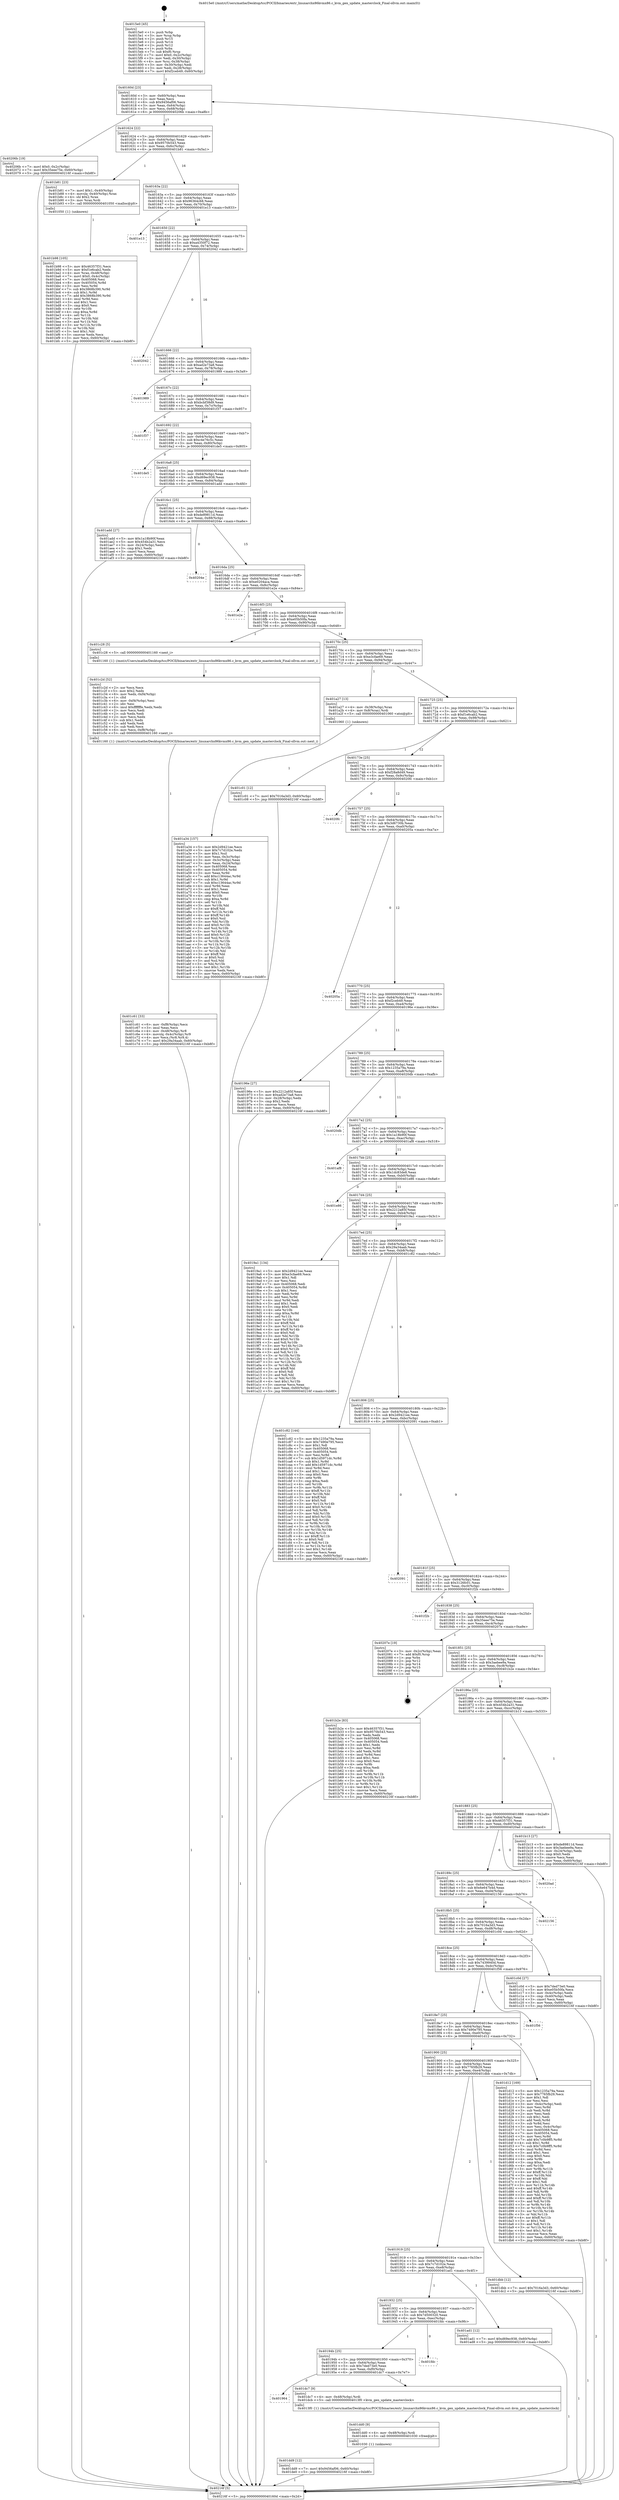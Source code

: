 digraph "0x4015e0" {
  label = "0x4015e0 (/mnt/c/Users/mathe/Desktop/tcc/POCII/binaries/extr_linuxarchx86kvmx86.c_kvm_gen_update_masterclock_Final-ollvm.out::main(0))"
  labelloc = "t"
  node[shape=record]

  Entry [label="",width=0.3,height=0.3,shape=circle,fillcolor=black,style=filled]
  "0x40160d" [label="{
     0x40160d [23]\l
     | [instrs]\l
     &nbsp;&nbsp;0x40160d \<+3\>: mov -0x60(%rbp),%eax\l
     &nbsp;&nbsp;0x401610 \<+2\>: mov %eax,%ecx\l
     &nbsp;&nbsp;0x401612 \<+6\>: sub $0x9456af06,%ecx\l
     &nbsp;&nbsp;0x401618 \<+3\>: mov %eax,-0x64(%rbp)\l
     &nbsp;&nbsp;0x40161b \<+3\>: mov %ecx,-0x68(%rbp)\l
     &nbsp;&nbsp;0x40161e \<+6\>: je 000000000040206b \<main+0xa8b\>\l
  }"]
  "0x40206b" [label="{
     0x40206b [19]\l
     | [instrs]\l
     &nbsp;&nbsp;0x40206b \<+7\>: movl $0x0,-0x2c(%rbp)\l
     &nbsp;&nbsp;0x402072 \<+7\>: movl $0x35eee75e,-0x60(%rbp)\l
     &nbsp;&nbsp;0x402079 \<+5\>: jmp 000000000040216f \<main+0xb8f\>\l
  }"]
  "0x401624" [label="{
     0x401624 [22]\l
     | [instrs]\l
     &nbsp;&nbsp;0x401624 \<+5\>: jmp 0000000000401629 \<main+0x49\>\l
     &nbsp;&nbsp;0x401629 \<+3\>: mov -0x64(%rbp),%eax\l
     &nbsp;&nbsp;0x40162c \<+5\>: sub $0x9570b543,%eax\l
     &nbsp;&nbsp;0x401631 \<+3\>: mov %eax,-0x6c(%rbp)\l
     &nbsp;&nbsp;0x401634 \<+6\>: je 0000000000401b81 \<main+0x5a1\>\l
  }"]
  Exit [label="",width=0.3,height=0.3,shape=circle,fillcolor=black,style=filled,peripheries=2]
  "0x401b81" [label="{
     0x401b81 [23]\l
     | [instrs]\l
     &nbsp;&nbsp;0x401b81 \<+7\>: movl $0x1,-0x40(%rbp)\l
     &nbsp;&nbsp;0x401b88 \<+4\>: movslq -0x40(%rbp),%rax\l
     &nbsp;&nbsp;0x401b8c \<+4\>: shl $0x2,%rax\l
     &nbsp;&nbsp;0x401b90 \<+3\>: mov %rax,%rdi\l
     &nbsp;&nbsp;0x401b93 \<+5\>: call 0000000000401050 \<malloc@plt\>\l
     | [calls]\l
     &nbsp;&nbsp;0x401050 \{1\} (unknown)\l
  }"]
  "0x40163a" [label="{
     0x40163a [22]\l
     | [instrs]\l
     &nbsp;&nbsp;0x40163a \<+5\>: jmp 000000000040163f \<main+0x5f\>\l
     &nbsp;&nbsp;0x40163f \<+3\>: mov -0x64(%rbp),%eax\l
     &nbsp;&nbsp;0x401642 \<+5\>: sub $0x96364c68,%eax\l
     &nbsp;&nbsp;0x401647 \<+3\>: mov %eax,-0x70(%rbp)\l
     &nbsp;&nbsp;0x40164a \<+6\>: je 0000000000401e13 \<main+0x833\>\l
  }"]
  "0x401dd9" [label="{
     0x401dd9 [12]\l
     | [instrs]\l
     &nbsp;&nbsp;0x401dd9 \<+7\>: movl $0x9456af06,-0x60(%rbp)\l
     &nbsp;&nbsp;0x401de0 \<+5\>: jmp 000000000040216f \<main+0xb8f\>\l
  }"]
  "0x401e13" [label="{
     0x401e13\l
  }", style=dashed]
  "0x401650" [label="{
     0x401650 [22]\l
     | [instrs]\l
     &nbsp;&nbsp;0x401650 \<+5\>: jmp 0000000000401655 \<main+0x75\>\l
     &nbsp;&nbsp;0x401655 \<+3\>: mov -0x64(%rbp),%eax\l
     &nbsp;&nbsp;0x401658 \<+5\>: sub $0xa4350f72,%eax\l
     &nbsp;&nbsp;0x40165d \<+3\>: mov %eax,-0x74(%rbp)\l
     &nbsp;&nbsp;0x401660 \<+6\>: je 0000000000402042 \<main+0xa62\>\l
  }"]
  "0x401dd0" [label="{
     0x401dd0 [9]\l
     | [instrs]\l
     &nbsp;&nbsp;0x401dd0 \<+4\>: mov -0x48(%rbp),%rdi\l
     &nbsp;&nbsp;0x401dd4 \<+5\>: call 0000000000401030 \<free@plt\>\l
     | [calls]\l
     &nbsp;&nbsp;0x401030 \{1\} (unknown)\l
  }"]
  "0x402042" [label="{
     0x402042\l
  }", style=dashed]
  "0x401666" [label="{
     0x401666 [22]\l
     | [instrs]\l
     &nbsp;&nbsp;0x401666 \<+5\>: jmp 000000000040166b \<main+0x8b\>\l
     &nbsp;&nbsp;0x40166b \<+3\>: mov -0x64(%rbp),%eax\l
     &nbsp;&nbsp;0x40166e \<+5\>: sub $0xad2e73a8,%eax\l
     &nbsp;&nbsp;0x401673 \<+3\>: mov %eax,-0x78(%rbp)\l
     &nbsp;&nbsp;0x401676 \<+6\>: je 0000000000401989 \<main+0x3a9\>\l
  }"]
  "0x401964" [label="{
     0x401964\l
  }", style=dashed]
  "0x401989" [label="{
     0x401989\l
  }", style=dashed]
  "0x40167c" [label="{
     0x40167c [22]\l
     | [instrs]\l
     &nbsp;&nbsp;0x40167c \<+5\>: jmp 0000000000401681 \<main+0xa1\>\l
     &nbsp;&nbsp;0x401681 \<+3\>: mov -0x64(%rbp),%eax\l
     &nbsp;&nbsp;0x401684 \<+5\>: sub $0xbcbf38d9,%eax\l
     &nbsp;&nbsp;0x401689 \<+3\>: mov %eax,-0x7c(%rbp)\l
     &nbsp;&nbsp;0x40168c \<+6\>: je 0000000000401f37 \<main+0x957\>\l
  }"]
  "0x401dc7" [label="{
     0x401dc7 [9]\l
     | [instrs]\l
     &nbsp;&nbsp;0x401dc7 \<+4\>: mov -0x48(%rbp),%rdi\l
     &nbsp;&nbsp;0x401dcb \<+5\>: call 00000000004013f0 \<kvm_gen_update_masterclock\>\l
     | [calls]\l
     &nbsp;&nbsp;0x4013f0 \{1\} (/mnt/c/Users/mathe/Desktop/tcc/POCII/binaries/extr_linuxarchx86kvmx86.c_kvm_gen_update_masterclock_Final-ollvm.out::kvm_gen_update_masterclock)\l
  }"]
  "0x401f37" [label="{
     0x401f37\l
  }", style=dashed]
  "0x401692" [label="{
     0x401692 [22]\l
     | [instrs]\l
     &nbsp;&nbsp;0x401692 \<+5\>: jmp 0000000000401697 \<main+0xb7\>\l
     &nbsp;&nbsp;0x401697 \<+3\>: mov -0x64(%rbp),%eax\l
     &nbsp;&nbsp;0x40169a \<+5\>: sub $0xc4e76c5c,%eax\l
     &nbsp;&nbsp;0x40169f \<+3\>: mov %eax,-0x80(%rbp)\l
     &nbsp;&nbsp;0x4016a2 \<+6\>: je 0000000000401de5 \<main+0x805\>\l
  }"]
  "0x40194b" [label="{
     0x40194b [25]\l
     | [instrs]\l
     &nbsp;&nbsp;0x40194b \<+5\>: jmp 0000000000401950 \<main+0x370\>\l
     &nbsp;&nbsp;0x401950 \<+3\>: mov -0x64(%rbp),%eax\l
     &nbsp;&nbsp;0x401953 \<+5\>: sub $0x7ded73e0,%eax\l
     &nbsp;&nbsp;0x401958 \<+6\>: mov %eax,-0xf0(%rbp)\l
     &nbsp;&nbsp;0x40195e \<+6\>: je 0000000000401dc7 \<main+0x7e7\>\l
  }"]
  "0x401de5" [label="{
     0x401de5\l
  }", style=dashed]
  "0x4016a8" [label="{
     0x4016a8 [25]\l
     | [instrs]\l
     &nbsp;&nbsp;0x4016a8 \<+5\>: jmp 00000000004016ad \<main+0xcd\>\l
     &nbsp;&nbsp;0x4016ad \<+3\>: mov -0x64(%rbp),%eax\l
     &nbsp;&nbsp;0x4016b0 \<+5\>: sub $0xd69ec938,%eax\l
     &nbsp;&nbsp;0x4016b5 \<+6\>: mov %eax,-0x84(%rbp)\l
     &nbsp;&nbsp;0x4016bb \<+6\>: je 0000000000401add \<main+0x4fd\>\l
  }"]
  "0x401fdc" [label="{
     0x401fdc\l
  }", style=dashed]
  "0x401add" [label="{
     0x401add [27]\l
     | [instrs]\l
     &nbsp;&nbsp;0x401add \<+5\>: mov $0x1a18b90f,%eax\l
     &nbsp;&nbsp;0x401ae2 \<+5\>: mov $0x454b2a31,%ecx\l
     &nbsp;&nbsp;0x401ae7 \<+3\>: mov -0x24(%rbp),%edx\l
     &nbsp;&nbsp;0x401aea \<+3\>: cmp $0x1,%edx\l
     &nbsp;&nbsp;0x401aed \<+3\>: cmovl %ecx,%eax\l
     &nbsp;&nbsp;0x401af0 \<+3\>: mov %eax,-0x60(%rbp)\l
     &nbsp;&nbsp;0x401af3 \<+5\>: jmp 000000000040216f \<main+0xb8f\>\l
  }"]
  "0x4016c1" [label="{
     0x4016c1 [25]\l
     | [instrs]\l
     &nbsp;&nbsp;0x4016c1 \<+5\>: jmp 00000000004016c6 \<main+0xe6\>\l
     &nbsp;&nbsp;0x4016c6 \<+3\>: mov -0x64(%rbp),%eax\l
     &nbsp;&nbsp;0x4016c9 \<+5\>: sub $0xde89811d,%eax\l
     &nbsp;&nbsp;0x4016ce \<+6\>: mov %eax,-0x88(%rbp)\l
     &nbsp;&nbsp;0x4016d4 \<+6\>: je 000000000040204e \<main+0xa6e\>\l
  }"]
  "0x401c61" [label="{
     0x401c61 [33]\l
     | [instrs]\l
     &nbsp;&nbsp;0x401c61 \<+6\>: mov -0xf8(%rbp),%ecx\l
     &nbsp;&nbsp;0x401c67 \<+3\>: imul %eax,%ecx\l
     &nbsp;&nbsp;0x401c6a \<+4\>: mov -0x48(%rbp),%r8\l
     &nbsp;&nbsp;0x401c6e \<+4\>: movslq -0x4c(%rbp),%r9\l
     &nbsp;&nbsp;0x401c72 \<+4\>: mov %ecx,(%r8,%r9,4)\l
     &nbsp;&nbsp;0x401c76 \<+7\>: movl $0x29a34aab,-0x60(%rbp)\l
     &nbsp;&nbsp;0x401c7d \<+5\>: jmp 000000000040216f \<main+0xb8f\>\l
  }"]
  "0x40204e" [label="{
     0x40204e\l
  }", style=dashed]
  "0x4016da" [label="{
     0x4016da [25]\l
     | [instrs]\l
     &nbsp;&nbsp;0x4016da \<+5\>: jmp 00000000004016df \<main+0xff\>\l
     &nbsp;&nbsp;0x4016df \<+3\>: mov -0x64(%rbp),%eax\l
     &nbsp;&nbsp;0x4016e2 \<+5\>: sub $0xe0204aca,%eax\l
     &nbsp;&nbsp;0x4016e7 \<+6\>: mov %eax,-0x8c(%rbp)\l
     &nbsp;&nbsp;0x4016ed \<+6\>: je 0000000000401e2e \<main+0x84e\>\l
  }"]
  "0x401c2d" [label="{
     0x401c2d [52]\l
     | [instrs]\l
     &nbsp;&nbsp;0x401c2d \<+2\>: xor %ecx,%ecx\l
     &nbsp;&nbsp;0x401c2f \<+5\>: mov $0x2,%edx\l
     &nbsp;&nbsp;0x401c34 \<+6\>: mov %edx,-0xf4(%rbp)\l
     &nbsp;&nbsp;0x401c3a \<+1\>: cltd\l
     &nbsp;&nbsp;0x401c3b \<+6\>: mov -0xf4(%rbp),%esi\l
     &nbsp;&nbsp;0x401c41 \<+2\>: idiv %esi\l
     &nbsp;&nbsp;0x401c43 \<+6\>: imul $0xfffffffe,%edx,%edx\l
     &nbsp;&nbsp;0x401c49 \<+2\>: mov %ecx,%edi\l
     &nbsp;&nbsp;0x401c4b \<+2\>: sub %edx,%edi\l
     &nbsp;&nbsp;0x401c4d \<+2\>: mov %ecx,%edx\l
     &nbsp;&nbsp;0x401c4f \<+3\>: sub $0x1,%edx\l
     &nbsp;&nbsp;0x401c52 \<+2\>: add %edx,%edi\l
     &nbsp;&nbsp;0x401c54 \<+2\>: sub %edi,%ecx\l
     &nbsp;&nbsp;0x401c56 \<+6\>: mov %ecx,-0xf8(%rbp)\l
     &nbsp;&nbsp;0x401c5c \<+5\>: call 0000000000401160 \<next_i\>\l
     | [calls]\l
     &nbsp;&nbsp;0x401160 \{1\} (/mnt/c/Users/mathe/Desktop/tcc/POCII/binaries/extr_linuxarchx86kvmx86.c_kvm_gen_update_masterclock_Final-ollvm.out::next_i)\l
  }"]
  "0x401e2e" [label="{
     0x401e2e\l
  }", style=dashed]
  "0x4016f3" [label="{
     0x4016f3 [25]\l
     | [instrs]\l
     &nbsp;&nbsp;0x4016f3 \<+5\>: jmp 00000000004016f8 \<main+0x118\>\l
     &nbsp;&nbsp;0x4016f8 \<+3\>: mov -0x64(%rbp),%eax\l
     &nbsp;&nbsp;0x4016fb \<+5\>: sub $0xe05b50fa,%eax\l
     &nbsp;&nbsp;0x401700 \<+6\>: mov %eax,-0x90(%rbp)\l
     &nbsp;&nbsp;0x401706 \<+6\>: je 0000000000401c28 \<main+0x648\>\l
  }"]
  "0x401b98" [label="{
     0x401b98 [105]\l
     | [instrs]\l
     &nbsp;&nbsp;0x401b98 \<+5\>: mov $0x46357f31,%ecx\l
     &nbsp;&nbsp;0x401b9d \<+5\>: mov $0xf1e6cab2,%edx\l
     &nbsp;&nbsp;0x401ba2 \<+4\>: mov %rax,-0x48(%rbp)\l
     &nbsp;&nbsp;0x401ba6 \<+7\>: movl $0x0,-0x4c(%rbp)\l
     &nbsp;&nbsp;0x401bad \<+7\>: mov 0x405068,%esi\l
     &nbsp;&nbsp;0x401bb4 \<+8\>: mov 0x405054,%r8d\l
     &nbsp;&nbsp;0x401bbc \<+3\>: mov %esi,%r9d\l
     &nbsp;&nbsp;0x401bbf \<+7\>: sub $0x3868b390,%r9d\l
     &nbsp;&nbsp;0x401bc6 \<+4\>: sub $0x1,%r9d\l
     &nbsp;&nbsp;0x401bca \<+7\>: add $0x3868b390,%r9d\l
     &nbsp;&nbsp;0x401bd1 \<+4\>: imul %r9d,%esi\l
     &nbsp;&nbsp;0x401bd5 \<+3\>: and $0x1,%esi\l
     &nbsp;&nbsp;0x401bd8 \<+3\>: cmp $0x0,%esi\l
     &nbsp;&nbsp;0x401bdb \<+4\>: sete %r10b\l
     &nbsp;&nbsp;0x401bdf \<+4\>: cmp $0xa,%r8d\l
     &nbsp;&nbsp;0x401be3 \<+4\>: setl %r11b\l
     &nbsp;&nbsp;0x401be7 \<+3\>: mov %r10b,%bl\l
     &nbsp;&nbsp;0x401bea \<+3\>: and %r11b,%bl\l
     &nbsp;&nbsp;0x401bed \<+3\>: xor %r11b,%r10b\l
     &nbsp;&nbsp;0x401bf0 \<+3\>: or %r10b,%bl\l
     &nbsp;&nbsp;0x401bf3 \<+3\>: test $0x1,%bl\l
     &nbsp;&nbsp;0x401bf6 \<+3\>: cmovne %edx,%ecx\l
     &nbsp;&nbsp;0x401bf9 \<+3\>: mov %ecx,-0x60(%rbp)\l
     &nbsp;&nbsp;0x401bfc \<+5\>: jmp 000000000040216f \<main+0xb8f\>\l
  }"]
  "0x401c28" [label="{
     0x401c28 [5]\l
     | [instrs]\l
     &nbsp;&nbsp;0x401c28 \<+5\>: call 0000000000401160 \<next_i\>\l
     | [calls]\l
     &nbsp;&nbsp;0x401160 \{1\} (/mnt/c/Users/mathe/Desktop/tcc/POCII/binaries/extr_linuxarchx86kvmx86.c_kvm_gen_update_masterclock_Final-ollvm.out::next_i)\l
  }"]
  "0x40170c" [label="{
     0x40170c [25]\l
     | [instrs]\l
     &nbsp;&nbsp;0x40170c \<+5\>: jmp 0000000000401711 \<main+0x131\>\l
     &nbsp;&nbsp;0x401711 \<+3\>: mov -0x64(%rbp),%eax\l
     &nbsp;&nbsp;0x401714 \<+5\>: sub $0xe3cfae69,%eax\l
     &nbsp;&nbsp;0x401719 \<+6\>: mov %eax,-0x94(%rbp)\l
     &nbsp;&nbsp;0x40171f \<+6\>: je 0000000000401a27 \<main+0x447\>\l
  }"]
  "0x401932" [label="{
     0x401932 [25]\l
     | [instrs]\l
     &nbsp;&nbsp;0x401932 \<+5\>: jmp 0000000000401937 \<main+0x357\>\l
     &nbsp;&nbsp;0x401937 \<+3\>: mov -0x64(%rbp),%eax\l
     &nbsp;&nbsp;0x40193a \<+5\>: sub $0x7d500320,%eax\l
     &nbsp;&nbsp;0x40193f \<+6\>: mov %eax,-0xec(%rbp)\l
     &nbsp;&nbsp;0x401945 \<+6\>: je 0000000000401fdc \<main+0x9fc\>\l
  }"]
  "0x401a27" [label="{
     0x401a27 [13]\l
     | [instrs]\l
     &nbsp;&nbsp;0x401a27 \<+4\>: mov -0x38(%rbp),%rax\l
     &nbsp;&nbsp;0x401a2b \<+4\>: mov 0x8(%rax),%rdi\l
     &nbsp;&nbsp;0x401a2f \<+5\>: call 0000000000401060 \<atoi@plt\>\l
     | [calls]\l
     &nbsp;&nbsp;0x401060 \{1\} (unknown)\l
  }"]
  "0x401725" [label="{
     0x401725 [25]\l
     | [instrs]\l
     &nbsp;&nbsp;0x401725 \<+5\>: jmp 000000000040172a \<main+0x14a\>\l
     &nbsp;&nbsp;0x40172a \<+3\>: mov -0x64(%rbp),%eax\l
     &nbsp;&nbsp;0x40172d \<+5\>: sub $0xf1e6cab2,%eax\l
     &nbsp;&nbsp;0x401732 \<+6\>: mov %eax,-0x98(%rbp)\l
     &nbsp;&nbsp;0x401738 \<+6\>: je 0000000000401c01 \<main+0x621\>\l
  }"]
  "0x401ad1" [label="{
     0x401ad1 [12]\l
     | [instrs]\l
     &nbsp;&nbsp;0x401ad1 \<+7\>: movl $0xd69ec938,-0x60(%rbp)\l
     &nbsp;&nbsp;0x401ad8 \<+5\>: jmp 000000000040216f \<main+0xb8f\>\l
  }"]
  "0x401c01" [label="{
     0x401c01 [12]\l
     | [instrs]\l
     &nbsp;&nbsp;0x401c01 \<+7\>: movl $0x7016a3d3,-0x60(%rbp)\l
     &nbsp;&nbsp;0x401c08 \<+5\>: jmp 000000000040216f \<main+0xb8f\>\l
  }"]
  "0x40173e" [label="{
     0x40173e [25]\l
     | [instrs]\l
     &nbsp;&nbsp;0x40173e \<+5\>: jmp 0000000000401743 \<main+0x163\>\l
     &nbsp;&nbsp;0x401743 \<+3\>: mov -0x64(%rbp),%eax\l
     &nbsp;&nbsp;0x401746 \<+5\>: sub $0xf28a8d49,%eax\l
     &nbsp;&nbsp;0x40174b \<+6\>: mov %eax,-0x9c(%rbp)\l
     &nbsp;&nbsp;0x401751 \<+6\>: je 00000000004020fc \<main+0xb1c\>\l
  }"]
  "0x401919" [label="{
     0x401919 [25]\l
     | [instrs]\l
     &nbsp;&nbsp;0x401919 \<+5\>: jmp 000000000040191e \<main+0x33e\>\l
     &nbsp;&nbsp;0x40191e \<+3\>: mov -0x64(%rbp),%eax\l
     &nbsp;&nbsp;0x401921 \<+5\>: sub $0x7c7d102e,%eax\l
     &nbsp;&nbsp;0x401926 \<+6\>: mov %eax,-0xe8(%rbp)\l
     &nbsp;&nbsp;0x40192c \<+6\>: je 0000000000401ad1 \<main+0x4f1\>\l
  }"]
  "0x4020fc" [label="{
     0x4020fc\l
  }", style=dashed]
  "0x401757" [label="{
     0x401757 [25]\l
     | [instrs]\l
     &nbsp;&nbsp;0x401757 \<+5\>: jmp 000000000040175c \<main+0x17c\>\l
     &nbsp;&nbsp;0x40175c \<+3\>: mov -0x64(%rbp),%eax\l
     &nbsp;&nbsp;0x40175f \<+5\>: sub $0x3d6730b,%eax\l
     &nbsp;&nbsp;0x401764 \<+6\>: mov %eax,-0xa0(%rbp)\l
     &nbsp;&nbsp;0x40176a \<+6\>: je 000000000040205a \<main+0xa7a\>\l
  }"]
  "0x401dbb" [label="{
     0x401dbb [12]\l
     | [instrs]\l
     &nbsp;&nbsp;0x401dbb \<+7\>: movl $0x7016a3d3,-0x60(%rbp)\l
     &nbsp;&nbsp;0x401dc2 \<+5\>: jmp 000000000040216f \<main+0xb8f\>\l
  }"]
  "0x40205a" [label="{
     0x40205a\l
  }", style=dashed]
  "0x401770" [label="{
     0x401770 [25]\l
     | [instrs]\l
     &nbsp;&nbsp;0x401770 \<+5\>: jmp 0000000000401775 \<main+0x195\>\l
     &nbsp;&nbsp;0x401775 \<+3\>: mov -0x64(%rbp),%eax\l
     &nbsp;&nbsp;0x401778 \<+5\>: sub $0xf2ceb49,%eax\l
     &nbsp;&nbsp;0x40177d \<+6\>: mov %eax,-0xa4(%rbp)\l
     &nbsp;&nbsp;0x401783 \<+6\>: je 000000000040196e \<main+0x38e\>\l
  }"]
  "0x401900" [label="{
     0x401900 [25]\l
     | [instrs]\l
     &nbsp;&nbsp;0x401900 \<+5\>: jmp 0000000000401905 \<main+0x325\>\l
     &nbsp;&nbsp;0x401905 \<+3\>: mov -0x64(%rbp),%eax\l
     &nbsp;&nbsp;0x401908 \<+5\>: sub $0x7765fb29,%eax\l
     &nbsp;&nbsp;0x40190d \<+6\>: mov %eax,-0xe4(%rbp)\l
     &nbsp;&nbsp;0x401913 \<+6\>: je 0000000000401dbb \<main+0x7db\>\l
  }"]
  "0x40196e" [label="{
     0x40196e [27]\l
     | [instrs]\l
     &nbsp;&nbsp;0x40196e \<+5\>: mov $0x2212a85f,%eax\l
     &nbsp;&nbsp;0x401973 \<+5\>: mov $0xad2e73a8,%ecx\l
     &nbsp;&nbsp;0x401978 \<+3\>: mov -0x28(%rbp),%edx\l
     &nbsp;&nbsp;0x40197b \<+3\>: cmp $0x2,%edx\l
     &nbsp;&nbsp;0x40197e \<+3\>: cmovne %ecx,%eax\l
     &nbsp;&nbsp;0x401981 \<+3\>: mov %eax,-0x60(%rbp)\l
     &nbsp;&nbsp;0x401984 \<+5\>: jmp 000000000040216f \<main+0xb8f\>\l
  }"]
  "0x401789" [label="{
     0x401789 [25]\l
     | [instrs]\l
     &nbsp;&nbsp;0x401789 \<+5\>: jmp 000000000040178e \<main+0x1ae\>\l
     &nbsp;&nbsp;0x40178e \<+3\>: mov -0x64(%rbp),%eax\l
     &nbsp;&nbsp;0x401791 \<+5\>: sub $0x1235a79a,%eax\l
     &nbsp;&nbsp;0x401796 \<+6\>: mov %eax,-0xa8(%rbp)\l
     &nbsp;&nbsp;0x40179c \<+6\>: je 00000000004020db \<main+0xafb\>\l
  }"]
  "0x40216f" [label="{
     0x40216f [5]\l
     | [instrs]\l
     &nbsp;&nbsp;0x40216f \<+5\>: jmp 000000000040160d \<main+0x2d\>\l
  }"]
  "0x4015e0" [label="{
     0x4015e0 [45]\l
     | [instrs]\l
     &nbsp;&nbsp;0x4015e0 \<+1\>: push %rbp\l
     &nbsp;&nbsp;0x4015e1 \<+3\>: mov %rsp,%rbp\l
     &nbsp;&nbsp;0x4015e4 \<+2\>: push %r15\l
     &nbsp;&nbsp;0x4015e6 \<+2\>: push %r14\l
     &nbsp;&nbsp;0x4015e8 \<+2\>: push %r12\l
     &nbsp;&nbsp;0x4015ea \<+1\>: push %rbx\l
     &nbsp;&nbsp;0x4015eb \<+7\>: sub $0xf0,%rsp\l
     &nbsp;&nbsp;0x4015f2 \<+7\>: movl $0x0,-0x2c(%rbp)\l
     &nbsp;&nbsp;0x4015f9 \<+3\>: mov %edi,-0x30(%rbp)\l
     &nbsp;&nbsp;0x4015fc \<+4\>: mov %rsi,-0x38(%rbp)\l
     &nbsp;&nbsp;0x401600 \<+3\>: mov -0x30(%rbp),%edi\l
     &nbsp;&nbsp;0x401603 \<+3\>: mov %edi,-0x28(%rbp)\l
     &nbsp;&nbsp;0x401606 \<+7\>: movl $0xf2ceb49,-0x60(%rbp)\l
  }"]
  "0x401d12" [label="{
     0x401d12 [169]\l
     | [instrs]\l
     &nbsp;&nbsp;0x401d12 \<+5\>: mov $0x1235a79a,%eax\l
     &nbsp;&nbsp;0x401d17 \<+5\>: mov $0x7765fb29,%ecx\l
     &nbsp;&nbsp;0x401d1c \<+2\>: mov $0x1,%dl\l
     &nbsp;&nbsp;0x401d1e \<+2\>: xor %esi,%esi\l
     &nbsp;&nbsp;0x401d20 \<+3\>: mov -0x4c(%rbp),%edi\l
     &nbsp;&nbsp;0x401d23 \<+3\>: mov %esi,%r8d\l
     &nbsp;&nbsp;0x401d26 \<+3\>: sub %edi,%r8d\l
     &nbsp;&nbsp;0x401d29 \<+2\>: mov %esi,%edi\l
     &nbsp;&nbsp;0x401d2b \<+3\>: sub $0x1,%edi\l
     &nbsp;&nbsp;0x401d2e \<+3\>: add %edi,%r8d\l
     &nbsp;&nbsp;0x401d31 \<+3\>: sub %r8d,%esi\l
     &nbsp;&nbsp;0x401d34 \<+3\>: mov %esi,-0x4c(%rbp)\l
     &nbsp;&nbsp;0x401d37 \<+7\>: mov 0x405068,%esi\l
     &nbsp;&nbsp;0x401d3e \<+7\>: mov 0x405054,%edi\l
     &nbsp;&nbsp;0x401d45 \<+3\>: mov %esi,%r8d\l
     &nbsp;&nbsp;0x401d48 \<+7\>: add $0x7c0b9ff5,%r8d\l
     &nbsp;&nbsp;0x401d4f \<+4\>: sub $0x1,%r8d\l
     &nbsp;&nbsp;0x401d53 \<+7\>: sub $0x7c0b9ff5,%r8d\l
     &nbsp;&nbsp;0x401d5a \<+4\>: imul %r8d,%esi\l
     &nbsp;&nbsp;0x401d5e \<+3\>: and $0x1,%esi\l
     &nbsp;&nbsp;0x401d61 \<+3\>: cmp $0x0,%esi\l
     &nbsp;&nbsp;0x401d64 \<+4\>: sete %r9b\l
     &nbsp;&nbsp;0x401d68 \<+3\>: cmp $0xa,%edi\l
     &nbsp;&nbsp;0x401d6b \<+4\>: setl %r10b\l
     &nbsp;&nbsp;0x401d6f \<+3\>: mov %r9b,%r11b\l
     &nbsp;&nbsp;0x401d72 \<+4\>: xor $0xff,%r11b\l
     &nbsp;&nbsp;0x401d76 \<+3\>: mov %r10b,%bl\l
     &nbsp;&nbsp;0x401d79 \<+3\>: xor $0xff,%bl\l
     &nbsp;&nbsp;0x401d7c \<+3\>: xor $0x1,%dl\l
     &nbsp;&nbsp;0x401d7f \<+3\>: mov %r11b,%r14b\l
     &nbsp;&nbsp;0x401d82 \<+4\>: and $0xff,%r14b\l
     &nbsp;&nbsp;0x401d86 \<+3\>: and %dl,%r9b\l
     &nbsp;&nbsp;0x401d89 \<+3\>: mov %bl,%r15b\l
     &nbsp;&nbsp;0x401d8c \<+4\>: and $0xff,%r15b\l
     &nbsp;&nbsp;0x401d90 \<+3\>: and %dl,%r10b\l
     &nbsp;&nbsp;0x401d93 \<+3\>: or %r9b,%r14b\l
     &nbsp;&nbsp;0x401d96 \<+3\>: or %r10b,%r15b\l
     &nbsp;&nbsp;0x401d99 \<+3\>: xor %r15b,%r14b\l
     &nbsp;&nbsp;0x401d9c \<+3\>: or %bl,%r11b\l
     &nbsp;&nbsp;0x401d9f \<+4\>: xor $0xff,%r11b\l
     &nbsp;&nbsp;0x401da3 \<+3\>: or $0x1,%dl\l
     &nbsp;&nbsp;0x401da6 \<+3\>: and %dl,%r11b\l
     &nbsp;&nbsp;0x401da9 \<+3\>: or %r11b,%r14b\l
     &nbsp;&nbsp;0x401dac \<+4\>: test $0x1,%r14b\l
     &nbsp;&nbsp;0x401db0 \<+3\>: cmovne %ecx,%eax\l
     &nbsp;&nbsp;0x401db3 \<+3\>: mov %eax,-0x60(%rbp)\l
     &nbsp;&nbsp;0x401db6 \<+5\>: jmp 000000000040216f \<main+0xb8f\>\l
  }"]
  "0x4020db" [label="{
     0x4020db\l
  }", style=dashed]
  "0x4017a2" [label="{
     0x4017a2 [25]\l
     | [instrs]\l
     &nbsp;&nbsp;0x4017a2 \<+5\>: jmp 00000000004017a7 \<main+0x1c7\>\l
     &nbsp;&nbsp;0x4017a7 \<+3\>: mov -0x64(%rbp),%eax\l
     &nbsp;&nbsp;0x4017aa \<+5\>: sub $0x1a18b90f,%eax\l
     &nbsp;&nbsp;0x4017af \<+6\>: mov %eax,-0xac(%rbp)\l
     &nbsp;&nbsp;0x4017b5 \<+6\>: je 0000000000401af8 \<main+0x518\>\l
  }"]
  "0x4018e7" [label="{
     0x4018e7 [25]\l
     | [instrs]\l
     &nbsp;&nbsp;0x4018e7 \<+5\>: jmp 00000000004018ec \<main+0x30c\>\l
     &nbsp;&nbsp;0x4018ec \<+3\>: mov -0x64(%rbp),%eax\l
     &nbsp;&nbsp;0x4018ef \<+5\>: sub $0x7490e795,%eax\l
     &nbsp;&nbsp;0x4018f4 \<+6\>: mov %eax,-0xe0(%rbp)\l
     &nbsp;&nbsp;0x4018fa \<+6\>: je 0000000000401d12 \<main+0x732\>\l
  }"]
  "0x401af8" [label="{
     0x401af8\l
  }", style=dashed]
  "0x4017bb" [label="{
     0x4017bb [25]\l
     | [instrs]\l
     &nbsp;&nbsp;0x4017bb \<+5\>: jmp 00000000004017c0 \<main+0x1e0\>\l
     &nbsp;&nbsp;0x4017c0 \<+3\>: mov -0x64(%rbp),%eax\l
     &nbsp;&nbsp;0x4017c3 \<+5\>: sub $0x1dc83de8,%eax\l
     &nbsp;&nbsp;0x4017c8 \<+6\>: mov %eax,-0xb0(%rbp)\l
     &nbsp;&nbsp;0x4017ce \<+6\>: je 0000000000401e86 \<main+0x8a6\>\l
  }"]
  "0x401f56" [label="{
     0x401f56\l
  }", style=dashed]
  "0x401e86" [label="{
     0x401e86\l
  }", style=dashed]
  "0x4017d4" [label="{
     0x4017d4 [25]\l
     | [instrs]\l
     &nbsp;&nbsp;0x4017d4 \<+5\>: jmp 00000000004017d9 \<main+0x1f9\>\l
     &nbsp;&nbsp;0x4017d9 \<+3\>: mov -0x64(%rbp),%eax\l
     &nbsp;&nbsp;0x4017dc \<+5\>: sub $0x2212a85f,%eax\l
     &nbsp;&nbsp;0x4017e1 \<+6\>: mov %eax,-0xb4(%rbp)\l
     &nbsp;&nbsp;0x4017e7 \<+6\>: je 00000000004019a1 \<main+0x3c1\>\l
  }"]
  "0x4018ce" [label="{
     0x4018ce [25]\l
     | [instrs]\l
     &nbsp;&nbsp;0x4018ce \<+5\>: jmp 00000000004018d3 \<main+0x2f3\>\l
     &nbsp;&nbsp;0x4018d3 \<+3\>: mov -0x64(%rbp),%eax\l
     &nbsp;&nbsp;0x4018d6 \<+5\>: sub $0x7439940d,%eax\l
     &nbsp;&nbsp;0x4018db \<+6\>: mov %eax,-0xdc(%rbp)\l
     &nbsp;&nbsp;0x4018e1 \<+6\>: je 0000000000401f56 \<main+0x976\>\l
  }"]
  "0x4019a1" [label="{
     0x4019a1 [134]\l
     | [instrs]\l
     &nbsp;&nbsp;0x4019a1 \<+5\>: mov $0x2d9421ee,%eax\l
     &nbsp;&nbsp;0x4019a6 \<+5\>: mov $0xe3cfae69,%ecx\l
     &nbsp;&nbsp;0x4019ab \<+2\>: mov $0x1,%dl\l
     &nbsp;&nbsp;0x4019ad \<+2\>: xor %esi,%esi\l
     &nbsp;&nbsp;0x4019af \<+7\>: mov 0x405068,%edi\l
     &nbsp;&nbsp;0x4019b6 \<+8\>: mov 0x405054,%r8d\l
     &nbsp;&nbsp;0x4019be \<+3\>: sub $0x1,%esi\l
     &nbsp;&nbsp;0x4019c1 \<+3\>: mov %edi,%r9d\l
     &nbsp;&nbsp;0x4019c4 \<+3\>: add %esi,%r9d\l
     &nbsp;&nbsp;0x4019c7 \<+4\>: imul %r9d,%edi\l
     &nbsp;&nbsp;0x4019cb \<+3\>: and $0x1,%edi\l
     &nbsp;&nbsp;0x4019ce \<+3\>: cmp $0x0,%edi\l
     &nbsp;&nbsp;0x4019d1 \<+4\>: sete %r10b\l
     &nbsp;&nbsp;0x4019d5 \<+4\>: cmp $0xa,%r8d\l
     &nbsp;&nbsp;0x4019d9 \<+4\>: setl %r11b\l
     &nbsp;&nbsp;0x4019dd \<+3\>: mov %r10b,%bl\l
     &nbsp;&nbsp;0x4019e0 \<+3\>: xor $0xff,%bl\l
     &nbsp;&nbsp;0x4019e3 \<+3\>: mov %r11b,%r14b\l
     &nbsp;&nbsp;0x4019e6 \<+4\>: xor $0xff,%r14b\l
     &nbsp;&nbsp;0x4019ea \<+3\>: xor $0x0,%dl\l
     &nbsp;&nbsp;0x4019ed \<+3\>: mov %bl,%r15b\l
     &nbsp;&nbsp;0x4019f0 \<+4\>: and $0x0,%r15b\l
     &nbsp;&nbsp;0x4019f4 \<+3\>: and %dl,%r10b\l
     &nbsp;&nbsp;0x4019f7 \<+3\>: mov %r14b,%r12b\l
     &nbsp;&nbsp;0x4019fa \<+4\>: and $0x0,%r12b\l
     &nbsp;&nbsp;0x4019fe \<+3\>: and %dl,%r11b\l
     &nbsp;&nbsp;0x401a01 \<+3\>: or %r10b,%r15b\l
     &nbsp;&nbsp;0x401a04 \<+3\>: or %r11b,%r12b\l
     &nbsp;&nbsp;0x401a07 \<+3\>: xor %r12b,%r15b\l
     &nbsp;&nbsp;0x401a0a \<+3\>: or %r14b,%bl\l
     &nbsp;&nbsp;0x401a0d \<+3\>: xor $0xff,%bl\l
     &nbsp;&nbsp;0x401a10 \<+3\>: or $0x0,%dl\l
     &nbsp;&nbsp;0x401a13 \<+2\>: and %dl,%bl\l
     &nbsp;&nbsp;0x401a15 \<+3\>: or %bl,%r15b\l
     &nbsp;&nbsp;0x401a18 \<+4\>: test $0x1,%r15b\l
     &nbsp;&nbsp;0x401a1c \<+3\>: cmovne %ecx,%eax\l
     &nbsp;&nbsp;0x401a1f \<+3\>: mov %eax,-0x60(%rbp)\l
     &nbsp;&nbsp;0x401a22 \<+5\>: jmp 000000000040216f \<main+0xb8f\>\l
  }"]
  "0x4017ed" [label="{
     0x4017ed [25]\l
     | [instrs]\l
     &nbsp;&nbsp;0x4017ed \<+5\>: jmp 00000000004017f2 \<main+0x212\>\l
     &nbsp;&nbsp;0x4017f2 \<+3\>: mov -0x64(%rbp),%eax\l
     &nbsp;&nbsp;0x4017f5 \<+5\>: sub $0x29a34aab,%eax\l
     &nbsp;&nbsp;0x4017fa \<+6\>: mov %eax,-0xb8(%rbp)\l
     &nbsp;&nbsp;0x401800 \<+6\>: je 0000000000401c82 \<main+0x6a2\>\l
  }"]
  "0x401a34" [label="{
     0x401a34 [157]\l
     | [instrs]\l
     &nbsp;&nbsp;0x401a34 \<+5\>: mov $0x2d9421ee,%ecx\l
     &nbsp;&nbsp;0x401a39 \<+5\>: mov $0x7c7d102e,%edx\l
     &nbsp;&nbsp;0x401a3e \<+3\>: mov $0x1,%sil\l
     &nbsp;&nbsp;0x401a41 \<+3\>: mov %eax,-0x3c(%rbp)\l
     &nbsp;&nbsp;0x401a44 \<+3\>: mov -0x3c(%rbp),%eax\l
     &nbsp;&nbsp;0x401a47 \<+3\>: mov %eax,-0x24(%rbp)\l
     &nbsp;&nbsp;0x401a4a \<+7\>: mov 0x405068,%eax\l
     &nbsp;&nbsp;0x401a51 \<+8\>: mov 0x405054,%r8d\l
     &nbsp;&nbsp;0x401a59 \<+3\>: mov %eax,%r9d\l
     &nbsp;&nbsp;0x401a5c \<+7\>: add $0xc13644ac,%r9d\l
     &nbsp;&nbsp;0x401a63 \<+4\>: sub $0x1,%r9d\l
     &nbsp;&nbsp;0x401a67 \<+7\>: sub $0xc13644ac,%r9d\l
     &nbsp;&nbsp;0x401a6e \<+4\>: imul %r9d,%eax\l
     &nbsp;&nbsp;0x401a72 \<+3\>: and $0x1,%eax\l
     &nbsp;&nbsp;0x401a75 \<+3\>: cmp $0x0,%eax\l
     &nbsp;&nbsp;0x401a78 \<+4\>: sete %r10b\l
     &nbsp;&nbsp;0x401a7c \<+4\>: cmp $0xa,%r8d\l
     &nbsp;&nbsp;0x401a80 \<+4\>: setl %r11b\l
     &nbsp;&nbsp;0x401a84 \<+3\>: mov %r10b,%bl\l
     &nbsp;&nbsp;0x401a87 \<+3\>: xor $0xff,%bl\l
     &nbsp;&nbsp;0x401a8a \<+3\>: mov %r11b,%r14b\l
     &nbsp;&nbsp;0x401a8d \<+4\>: xor $0xff,%r14b\l
     &nbsp;&nbsp;0x401a91 \<+4\>: xor $0x0,%sil\l
     &nbsp;&nbsp;0x401a95 \<+3\>: mov %bl,%r15b\l
     &nbsp;&nbsp;0x401a98 \<+4\>: and $0x0,%r15b\l
     &nbsp;&nbsp;0x401a9c \<+3\>: and %sil,%r10b\l
     &nbsp;&nbsp;0x401a9f \<+3\>: mov %r14b,%r12b\l
     &nbsp;&nbsp;0x401aa2 \<+4\>: and $0x0,%r12b\l
     &nbsp;&nbsp;0x401aa6 \<+3\>: and %sil,%r11b\l
     &nbsp;&nbsp;0x401aa9 \<+3\>: or %r10b,%r15b\l
     &nbsp;&nbsp;0x401aac \<+3\>: or %r11b,%r12b\l
     &nbsp;&nbsp;0x401aaf \<+3\>: xor %r12b,%r15b\l
     &nbsp;&nbsp;0x401ab2 \<+3\>: or %r14b,%bl\l
     &nbsp;&nbsp;0x401ab5 \<+3\>: xor $0xff,%bl\l
     &nbsp;&nbsp;0x401ab8 \<+4\>: or $0x0,%sil\l
     &nbsp;&nbsp;0x401abc \<+3\>: and %sil,%bl\l
     &nbsp;&nbsp;0x401abf \<+3\>: or %bl,%r15b\l
     &nbsp;&nbsp;0x401ac2 \<+4\>: test $0x1,%r15b\l
     &nbsp;&nbsp;0x401ac6 \<+3\>: cmovne %edx,%ecx\l
     &nbsp;&nbsp;0x401ac9 \<+3\>: mov %ecx,-0x60(%rbp)\l
     &nbsp;&nbsp;0x401acc \<+5\>: jmp 000000000040216f \<main+0xb8f\>\l
  }"]
  "0x401c0d" [label="{
     0x401c0d [27]\l
     | [instrs]\l
     &nbsp;&nbsp;0x401c0d \<+5\>: mov $0x7ded73e0,%eax\l
     &nbsp;&nbsp;0x401c12 \<+5\>: mov $0xe05b50fa,%ecx\l
     &nbsp;&nbsp;0x401c17 \<+3\>: mov -0x4c(%rbp),%edx\l
     &nbsp;&nbsp;0x401c1a \<+3\>: cmp -0x40(%rbp),%edx\l
     &nbsp;&nbsp;0x401c1d \<+3\>: cmovl %ecx,%eax\l
     &nbsp;&nbsp;0x401c20 \<+3\>: mov %eax,-0x60(%rbp)\l
     &nbsp;&nbsp;0x401c23 \<+5\>: jmp 000000000040216f \<main+0xb8f\>\l
  }"]
  "0x401c82" [label="{
     0x401c82 [144]\l
     | [instrs]\l
     &nbsp;&nbsp;0x401c82 \<+5\>: mov $0x1235a79a,%eax\l
     &nbsp;&nbsp;0x401c87 \<+5\>: mov $0x7490e795,%ecx\l
     &nbsp;&nbsp;0x401c8c \<+2\>: mov $0x1,%dl\l
     &nbsp;&nbsp;0x401c8e \<+7\>: mov 0x405068,%esi\l
     &nbsp;&nbsp;0x401c95 \<+7\>: mov 0x405054,%edi\l
     &nbsp;&nbsp;0x401c9c \<+3\>: mov %esi,%r8d\l
     &nbsp;&nbsp;0x401c9f \<+7\>: sub $0x1d5971dc,%r8d\l
     &nbsp;&nbsp;0x401ca6 \<+4\>: sub $0x1,%r8d\l
     &nbsp;&nbsp;0x401caa \<+7\>: add $0x1d5971dc,%r8d\l
     &nbsp;&nbsp;0x401cb1 \<+4\>: imul %r8d,%esi\l
     &nbsp;&nbsp;0x401cb5 \<+3\>: and $0x1,%esi\l
     &nbsp;&nbsp;0x401cb8 \<+3\>: cmp $0x0,%esi\l
     &nbsp;&nbsp;0x401cbb \<+4\>: sete %r9b\l
     &nbsp;&nbsp;0x401cbf \<+3\>: cmp $0xa,%edi\l
     &nbsp;&nbsp;0x401cc2 \<+4\>: setl %r10b\l
     &nbsp;&nbsp;0x401cc6 \<+3\>: mov %r9b,%r11b\l
     &nbsp;&nbsp;0x401cc9 \<+4\>: xor $0xff,%r11b\l
     &nbsp;&nbsp;0x401ccd \<+3\>: mov %r10b,%bl\l
     &nbsp;&nbsp;0x401cd0 \<+3\>: xor $0xff,%bl\l
     &nbsp;&nbsp;0x401cd3 \<+3\>: xor $0x0,%dl\l
     &nbsp;&nbsp;0x401cd6 \<+3\>: mov %r11b,%r14b\l
     &nbsp;&nbsp;0x401cd9 \<+4\>: and $0x0,%r14b\l
     &nbsp;&nbsp;0x401cdd \<+3\>: and %dl,%r9b\l
     &nbsp;&nbsp;0x401ce0 \<+3\>: mov %bl,%r15b\l
     &nbsp;&nbsp;0x401ce3 \<+4\>: and $0x0,%r15b\l
     &nbsp;&nbsp;0x401ce7 \<+3\>: and %dl,%r10b\l
     &nbsp;&nbsp;0x401cea \<+3\>: or %r9b,%r14b\l
     &nbsp;&nbsp;0x401ced \<+3\>: or %r10b,%r15b\l
     &nbsp;&nbsp;0x401cf0 \<+3\>: xor %r15b,%r14b\l
     &nbsp;&nbsp;0x401cf3 \<+3\>: or %bl,%r11b\l
     &nbsp;&nbsp;0x401cf6 \<+4\>: xor $0xff,%r11b\l
     &nbsp;&nbsp;0x401cfa \<+3\>: or $0x0,%dl\l
     &nbsp;&nbsp;0x401cfd \<+3\>: and %dl,%r11b\l
     &nbsp;&nbsp;0x401d00 \<+3\>: or %r11b,%r14b\l
     &nbsp;&nbsp;0x401d03 \<+4\>: test $0x1,%r14b\l
     &nbsp;&nbsp;0x401d07 \<+3\>: cmovne %ecx,%eax\l
     &nbsp;&nbsp;0x401d0a \<+3\>: mov %eax,-0x60(%rbp)\l
     &nbsp;&nbsp;0x401d0d \<+5\>: jmp 000000000040216f \<main+0xb8f\>\l
  }"]
  "0x401806" [label="{
     0x401806 [25]\l
     | [instrs]\l
     &nbsp;&nbsp;0x401806 \<+5\>: jmp 000000000040180b \<main+0x22b\>\l
     &nbsp;&nbsp;0x40180b \<+3\>: mov -0x64(%rbp),%eax\l
     &nbsp;&nbsp;0x40180e \<+5\>: sub $0x2d9421ee,%eax\l
     &nbsp;&nbsp;0x401813 \<+6\>: mov %eax,-0xbc(%rbp)\l
     &nbsp;&nbsp;0x401819 \<+6\>: je 0000000000402091 \<main+0xab1\>\l
  }"]
  "0x4018b5" [label="{
     0x4018b5 [25]\l
     | [instrs]\l
     &nbsp;&nbsp;0x4018b5 \<+5\>: jmp 00000000004018ba \<main+0x2da\>\l
     &nbsp;&nbsp;0x4018ba \<+3\>: mov -0x64(%rbp),%eax\l
     &nbsp;&nbsp;0x4018bd \<+5\>: sub $0x7016a3d3,%eax\l
     &nbsp;&nbsp;0x4018c2 \<+6\>: mov %eax,-0xd8(%rbp)\l
     &nbsp;&nbsp;0x4018c8 \<+6\>: je 0000000000401c0d \<main+0x62d\>\l
  }"]
  "0x402091" [label="{
     0x402091\l
  }", style=dashed]
  "0x40181f" [label="{
     0x40181f [25]\l
     | [instrs]\l
     &nbsp;&nbsp;0x40181f \<+5\>: jmp 0000000000401824 \<main+0x244\>\l
     &nbsp;&nbsp;0x401824 \<+3\>: mov -0x64(%rbp),%eax\l
     &nbsp;&nbsp;0x401827 \<+5\>: sub $0x3126fc01,%eax\l
     &nbsp;&nbsp;0x40182c \<+6\>: mov %eax,-0xc0(%rbp)\l
     &nbsp;&nbsp;0x401832 \<+6\>: je 0000000000401f2b \<main+0x94b\>\l
  }"]
  "0x402156" [label="{
     0x402156\l
  }", style=dashed]
  "0x401f2b" [label="{
     0x401f2b\l
  }", style=dashed]
  "0x401838" [label="{
     0x401838 [25]\l
     | [instrs]\l
     &nbsp;&nbsp;0x401838 \<+5\>: jmp 000000000040183d \<main+0x25d\>\l
     &nbsp;&nbsp;0x40183d \<+3\>: mov -0x64(%rbp),%eax\l
     &nbsp;&nbsp;0x401840 \<+5\>: sub $0x35eee75e,%eax\l
     &nbsp;&nbsp;0x401845 \<+6\>: mov %eax,-0xc4(%rbp)\l
     &nbsp;&nbsp;0x40184b \<+6\>: je 000000000040207e \<main+0xa9e\>\l
  }"]
  "0x40189c" [label="{
     0x40189c [25]\l
     | [instrs]\l
     &nbsp;&nbsp;0x40189c \<+5\>: jmp 00000000004018a1 \<main+0x2c1\>\l
     &nbsp;&nbsp;0x4018a1 \<+3\>: mov -0x64(%rbp),%eax\l
     &nbsp;&nbsp;0x4018a4 \<+5\>: sub $0x6e647b4d,%eax\l
     &nbsp;&nbsp;0x4018a9 \<+6\>: mov %eax,-0xd4(%rbp)\l
     &nbsp;&nbsp;0x4018af \<+6\>: je 0000000000402156 \<main+0xb76\>\l
  }"]
  "0x40207e" [label="{
     0x40207e [19]\l
     | [instrs]\l
     &nbsp;&nbsp;0x40207e \<+3\>: mov -0x2c(%rbp),%eax\l
     &nbsp;&nbsp;0x402081 \<+7\>: add $0xf0,%rsp\l
     &nbsp;&nbsp;0x402088 \<+1\>: pop %rbx\l
     &nbsp;&nbsp;0x402089 \<+2\>: pop %r12\l
     &nbsp;&nbsp;0x40208b \<+2\>: pop %r14\l
     &nbsp;&nbsp;0x40208d \<+2\>: pop %r15\l
     &nbsp;&nbsp;0x40208f \<+1\>: pop %rbp\l
     &nbsp;&nbsp;0x402090 \<+1\>: ret\l
  }"]
  "0x401851" [label="{
     0x401851 [25]\l
     | [instrs]\l
     &nbsp;&nbsp;0x401851 \<+5\>: jmp 0000000000401856 \<main+0x276\>\l
     &nbsp;&nbsp;0x401856 \<+3\>: mov -0x64(%rbp),%eax\l
     &nbsp;&nbsp;0x401859 \<+5\>: sub $0x3aebee9a,%eax\l
     &nbsp;&nbsp;0x40185e \<+6\>: mov %eax,-0xc8(%rbp)\l
     &nbsp;&nbsp;0x401864 \<+6\>: je 0000000000401b2e \<main+0x54e\>\l
  }"]
  "0x4020ad" [label="{
     0x4020ad\l
  }", style=dashed]
  "0x401b2e" [label="{
     0x401b2e [83]\l
     | [instrs]\l
     &nbsp;&nbsp;0x401b2e \<+5\>: mov $0x46357f31,%eax\l
     &nbsp;&nbsp;0x401b33 \<+5\>: mov $0x9570b543,%ecx\l
     &nbsp;&nbsp;0x401b38 \<+2\>: xor %edx,%edx\l
     &nbsp;&nbsp;0x401b3a \<+7\>: mov 0x405068,%esi\l
     &nbsp;&nbsp;0x401b41 \<+7\>: mov 0x405054,%edi\l
     &nbsp;&nbsp;0x401b48 \<+3\>: sub $0x1,%edx\l
     &nbsp;&nbsp;0x401b4b \<+3\>: mov %esi,%r8d\l
     &nbsp;&nbsp;0x401b4e \<+3\>: add %edx,%r8d\l
     &nbsp;&nbsp;0x401b51 \<+4\>: imul %r8d,%esi\l
     &nbsp;&nbsp;0x401b55 \<+3\>: and $0x1,%esi\l
     &nbsp;&nbsp;0x401b58 \<+3\>: cmp $0x0,%esi\l
     &nbsp;&nbsp;0x401b5b \<+4\>: sete %r9b\l
     &nbsp;&nbsp;0x401b5f \<+3\>: cmp $0xa,%edi\l
     &nbsp;&nbsp;0x401b62 \<+4\>: setl %r10b\l
     &nbsp;&nbsp;0x401b66 \<+3\>: mov %r9b,%r11b\l
     &nbsp;&nbsp;0x401b69 \<+3\>: and %r10b,%r11b\l
     &nbsp;&nbsp;0x401b6c \<+3\>: xor %r10b,%r9b\l
     &nbsp;&nbsp;0x401b6f \<+3\>: or %r9b,%r11b\l
     &nbsp;&nbsp;0x401b72 \<+4\>: test $0x1,%r11b\l
     &nbsp;&nbsp;0x401b76 \<+3\>: cmovne %ecx,%eax\l
     &nbsp;&nbsp;0x401b79 \<+3\>: mov %eax,-0x60(%rbp)\l
     &nbsp;&nbsp;0x401b7c \<+5\>: jmp 000000000040216f \<main+0xb8f\>\l
  }"]
  "0x40186a" [label="{
     0x40186a [25]\l
     | [instrs]\l
     &nbsp;&nbsp;0x40186a \<+5\>: jmp 000000000040186f \<main+0x28f\>\l
     &nbsp;&nbsp;0x40186f \<+3\>: mov -0x64(%rbp),%eax\l
     &nbsp;&nbsp;0x401872 \<+5\>: sub $0x454b2a31,%eax\l
     &nbsp;&nbsp;0x401877 \<+6\>: mov %eax,-0xcc(%rbp)\l
     &nbsp;&nbsp;0x40187d \<+6\>: je 0000000000401b13 \<main+0x533\>\l
  }"]
  "0x401883" [label="{
     0x401883 [25]\l
     | [instrs]\l
     &nbsp;&nbsp;0x401883 \<+5\>: jmp 0000000000401888 \<main+0x2a8\>\l
     &nbsp;&nbsp;0x401888 \<+3\>: mov -0x64(%rbp),%eax\l
     &nbsp;&nbsp;0x40188b \<+5\>: sub $0x46357f31,%eax\l
     &nbsp;&nbsp;0x401890 \<+6\>: mov %eax,-0xd0(%rbp)\l
     &nbsp;&nbsp;0x401896 \<+6\>: je 00000000004020ad \<main+0xacd\>\l
  }"]
  "0x401b13" [label="{
     0x401b13 [27]\l
     | [instrs]\l
     &nbsp;&nbsp;0x401b13 \<+5\>: mov $0xde89811d,%eax\l
     &nbsp;&nbsp;0x401b18 \<+5\>: mov $0x3aebee9a,%ecx\l
     &nbsp;&nbsp;0x401b1d \<+3\>: mov -0x24(%rbp),%edx\l
     &nbsp;&nbsp;0x401b20 \<+3\>: cmp $0x0,%edx\l
     &nbsp;&nbsp;0x401b23 \<+3\>: cmove %ecx,%eax\l
     &nbsp;&nbsp;0x401b26 \<+3\>: mov %eax,-0x60(%rbp)\l
     &nbsp;&nbsp;0x401b29 \<+5\>: jmp 000000000040216f \<main+0xb8f\>\l
  }"]
  Entry -> "0x4015e0" [label=" 1"]
  "0x40160d" -> "0x40206b" [label=" 1"]
  "0x40160d" -> "0x401624" [label=" 17"]
  "0x40207e" -> Exit [label=" 1"]
  "0x401624" -> "0x401b81" [label=" 1"]
  "0x401624" -> "0x40163a" [label=" 16"]
  "0x40206b" -> "0x40216f" [label=" 1"]
  "0x40163a" -> "0x401e13" [label=" 0"]
  "0x40163a" -> "0x401650" [label=" 16"]
  "0x401dd9" -> "0x40216f" [label=" 1"]
  "0x401650" -> "0x402042" [label=" 0"]
  "0x401650" -> "0x401666" [label=" 16"]
  "0x401dd0" -> "0x401dd9" [label=" 1"]
  "0x401666" -> "0x401989" [label=" 0"]
  "0x401666" -> "0x40167c" [label=" 16"]
  "0x401dc7" -> "0x401dd0" [label=" 1"]
  "0x40167c" -> "0x401f37" [label=" 0"]
  "0x40167c" -> "0x401692" [label=" 16"]
  "0x40194b" -> "0x401964" [label=" 0"]
  "0x401692" -> "0x401de5" [label=" 0"]
  "0x401692" -> "0x4016a8" [label=" 16"]
  "0x40194b" -> "0x401dc7" [label=" 1"]
  "0x4016a8" -> "0x401add" [label=" 1"]
  "0x4016a8" -> "0x4016c1" [label=" 15"]
  "0x401932" -> "0x40194b" [label=" 1"]
  "0x4016c1" -> "0x40204e" [label=" 0"]
  "0x4016c1" -> "0x4016da" [label=" 15"]
  "0x401932" -> "0x401fdc" [label=" 0"]
  "0x4016da" -> "0x401e2e" [label=" 0"]
  "0x4016da" -> "0x4016f3" [label=" 15"]
  "0x401dbb" -> "0x40216f" [label=" 1"]
  "0x4016f3" -> "0x401c28" [label=" 1"]
  "0x4016f3" -> "0x40170c" [label=" 14"]
  "0x401d12" -> "0x40216f" [label=" 1"]
  "0x40170c" -> "0x401a27" [label=" 1"]
  "0x40170c" -> "0x401725" [label=" 13"]
  "0x401c82" -> "0x40216f" [label=" 1"]
  "0x401725" -> "0x401c01" [label=" 1"]
  "0x401725" -> "0x40173e" [label=" 12"]
  "0x401c61" -> "0x40216f" [label=" 1"]
  "0x40173e" -> "0x4020fc" [label=" 0"]
  "0x40173e" -> "0x401757" [label=" 12"]
  "0x401c28" -> "0x401c2d" [label=" 1"]
  "0x401757" -> "0x40205a" [label=" 0"]
  "0x401757" -> "0x401770" [label=" 12"]
  "0x401c0d" -> "0x40216f" [label=" 2"]
  "0x401770" -> "0x40196e" [label=" 1"]
  "0x401770" -> "0x401789" [label=" 11"]
  "0x40196e" -> "0x40216f" [label=" 1"]
  "0x4015e0" -> "0x40160d" [label=" 1"]
  "0x40216f" -> "0x40160d" [label=" 17"]
  "0x401b98" -> "0x40216f" [label=" 1"]
  "0x401789" -> "0x4020db" [label=" 0"]
  "0x401789" -> "0x4017a2" [label=" 11"]
  "0x401b81" -> "0x401b98" [label=" 1"]
  "0x4017a2" -> "0x401af8" [label=" 0"]
  "0x4017a2" -> "0x4017bb" [label=" 11"]
  "0x401b13" -> "0x40216f" [label=" 1"]
  "0x4017bb" -> "0x401e86" [label=" 0"]
  "0x4017bb" -> "0x4017d4" [label=" 11"]
  "0x401add" -> "0x40216f" [label=" 1"]
  "0x4017d4" -> "0x4019a1" [label=" 1"]
  "0x4017d4" -> "0x4017ed" [label=" 10"]
  "0x4019a1" -> "0x40216f" [label=" 1"]
  "0x401a27" -> "0x401a34" [label=" 1"]
  "0x401a34" -> "0x40216f" [label=" 1"]
  "0x401919" -> "0x401932" [label=" 1"]
  "0x4017ed" -> "0x401c82" [label=" 1"]
  "0x4017ed" -> "0x401806" [label=" 9"]
  "0x401919" -> "0x401ad1" [label=" 1"]
  "0x401806" -> "0x402091" [label=" 0"]
  "0x401806" -> "0x40181f" [label=" 9"]
  "0x401900" -> "0x401919" [label=" 2"]
  "0x40181f" -> "0x401f2b" [label=" 0"]
  "0x40181f" -> "0x401838" [label=" 9"]
  "0x401900" -> "0x401dbb" [label=" 1"]
  "0x401838" -> "0x40207e" [label=" 1"]
  "0x401838" -> "0x401851" [label=" 8"]
  "0x4018e7" -> "0x401900" [label=" 3"]
  "0x401851" -> "0x401b2e" [label=" 1"]
  "0x401851" -> "0x40186a" [label=" 7"]
  "0x4018e7" -> "0x401d12" [label=" 1"]
  "0x40186a" -> "0x401b13" [label=" 1"]
  "0x40186a" -> "0x401883" [label=" 6"]
  "0x401b2e" -> "0x40216f" [label=" 1"]
  "0x401883" -> "0x4020ad" [label=" 0"]
  "0x401883" -> "0x40189c" [label=" 6"]
  "0x401c01" -> "0x40216f" [label=" 1"]
  "0x40189c" -> "0x402156" [label=" 0"]
  "0x40189c" -> "0x4018b5" [label=" 6"]
  "0x401c2d" -> "0x401c61" [label=" 1"]
  "0x4018b5" -> "0x401c0d" [label=" 2"]
  "0x4018b5" -> "0x4018ce" [label=" 4"]
  "0x401ad1" -> "0x40216f" [label=" 1"]
  "0x4018ce" -> "0x401f56" [label=" 0"]
  "0x4018ce" -> "0x4018e7" [label=" 4"]
}
